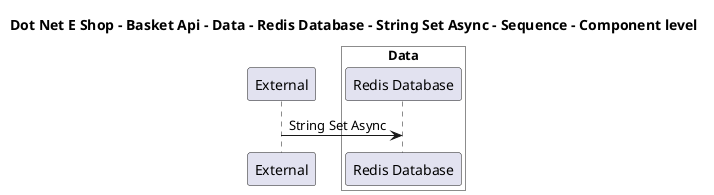 @startuml

title Dot Net E Shop - Basket Api - Data - Redis Database - String Set Async - Sequence - Component level

participant "External" as C4InterFlow.SoftwareSystems.ExternalSystem

box "Basket Api" #White
    
box "Data" #White
    participant "Redis Database" as DotNetEShop.SoftwareSystems.BasketApi.Containers.Data.Components.RedisDatabase
end box

end box


C4InterFlow.SoftwareSystems.ExternalSystem -> DotNetEShop.SoftwareSystems.BasketApi.Containers.Data.Components.RedisDatabase : String Set Async


@enduml
